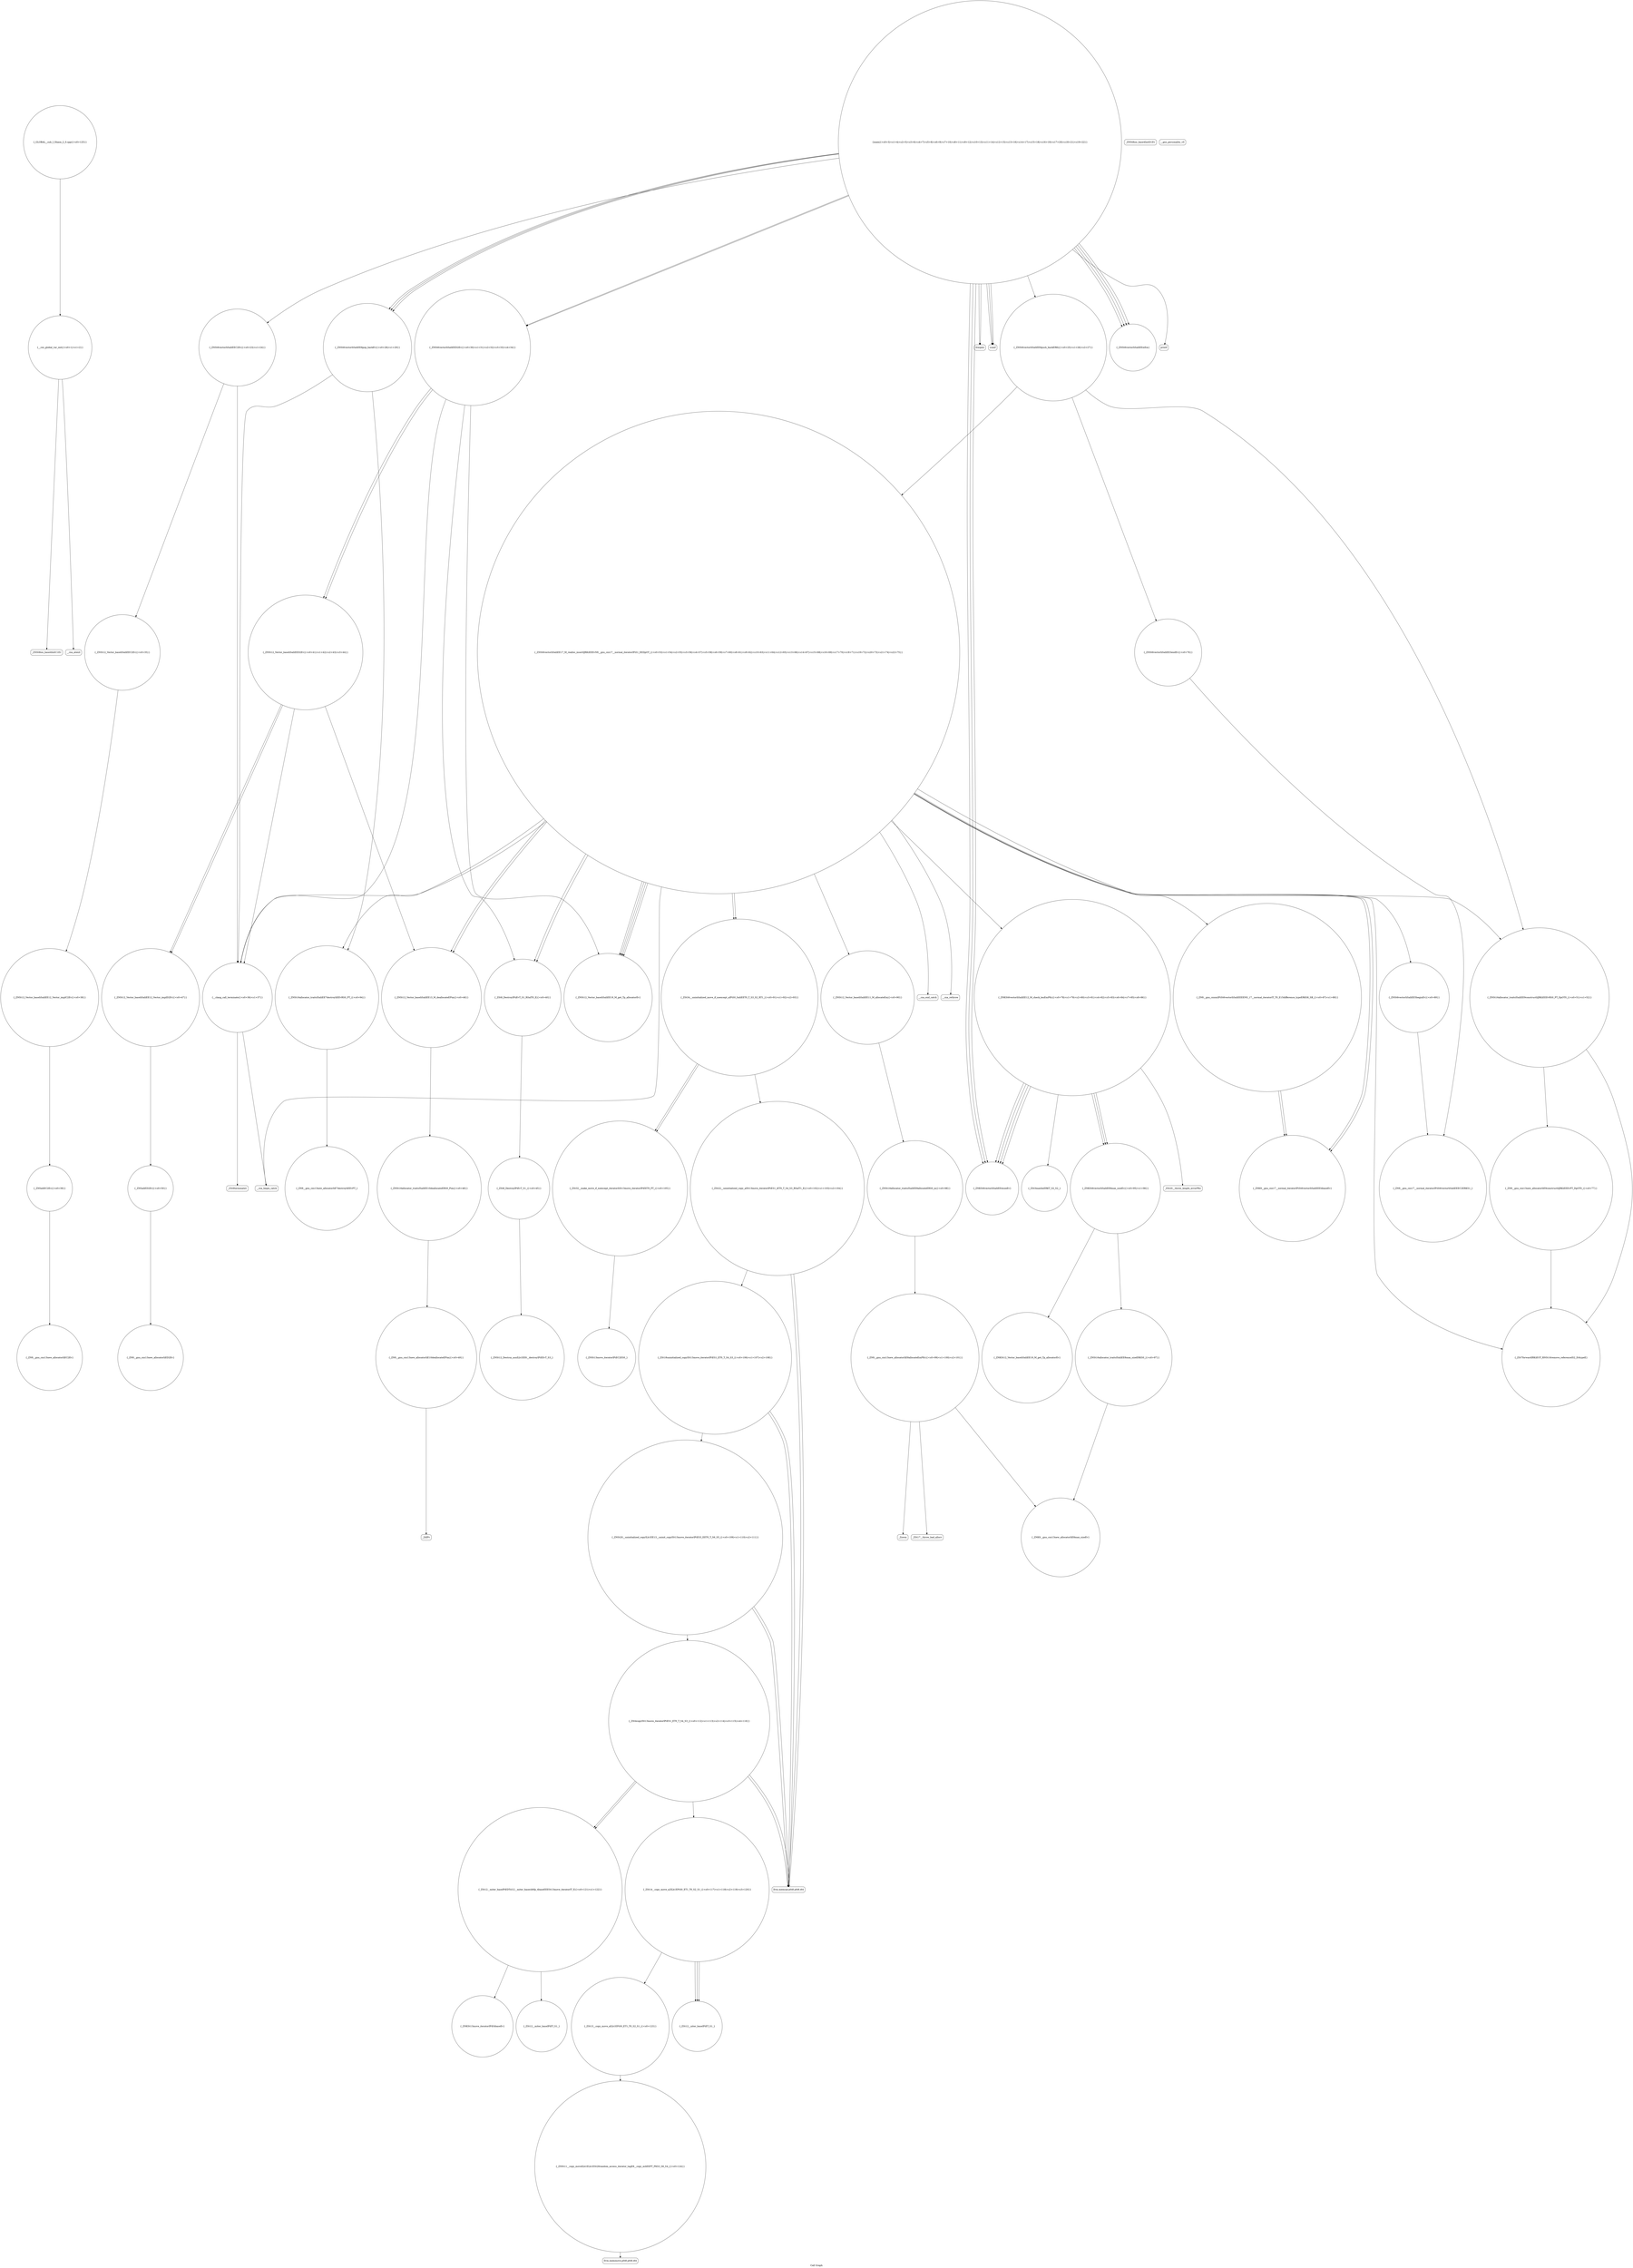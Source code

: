 digraph "Call Graph" {
	label="Call Graph";

	Node0x55c9d2cf77c0 [shape=record,shape=circle,label="{__cxx_global_var_init|{<s0>1|<s1>2}}"];
	Node0x55c9d2cf77c0:s0 -> Node0x55c9d2cf7840[color=black];
	Node0x55c9d2cf77c0:s1 -> Node0x55c9d2cf7940[color=black];
	Node0x55c9d2cf8e40 [shape=record,shape=circle,label="{_ZNSt16allocator_traitsISaIiEE7destroyIiEEvRS0_PT_|{<s0>94}}"];
	Node0x55c9d2cf8e40:s0 -> Node0x55c9d2cface0[color=black];
	Node0x55c9d2cf7b40 [shape=record,shape=circle,label="{_ZNSt6vectorIiSaIiEEC2Ev|{<s0>23|<s1>24}}"];
	Node0x55c9d2cf7b40:s0 -> Node0x55c9d2cf7f40[color=black];
	Node0x55c9d2cf7b40:s1 -> Node0x55c9d2cf7fc0[color=black];
	Node0x55c9d2cfa1e0 [shape=record,shape=circle,label="{_ZNKSt12_Vector_baseIiSaIiEE19_M_get_Tp_allocatorEv}"];
	Node0x55c9d2cf7ec0 [shape=record,shape=circle,label="{_ZNSt6vectorIiSaIiEED2Ev|{<s0>30|<s1>31|<s2>32|<s3>33|<s4>34}}"];
	Node0x55c9d2cf7ec0:s0 -> Node0x55c9d2cf8340[color=black];
	Node0x55c9d2cf7ec0:s1 -> Node0x55c9d2cf82c0[color=black];
	Node0x55c9d2cf7ec0:s2 -> Node0x55c9d2cf83c0[color=black];
	Node0x55c9d2cf7ec0:s3 -> Node0x55c9d2cf83c0[color=black];
	Node0x55c9d2cf7ec0:s4 -> Node0x55c9d2cf7fc0[color=black];
	Node0x55c9d2cfa560 [shape=record,shape=circle,label="{_ZSt22__uninitialized_copy_aISt13move_iteratorIPiES1_iET0_T_S4_S3_RSaIT1_E|{<s0>102|<s1>103|<s2>104}}"];
	Node0x55c9d2cfa560:s0 -> Node0x55c9d2cfa6e0[color=black];
	Node0x55c9d2cfa560:s1 -> Node0x55c9d2cfa6e0[color=black];
	Node0x55c9d2cfa560:s2 -> Node0x55c9d2cfa660[color=black];
	Node0x55c9d2cf8240 [shape=record,shape=circle,label="{_ZN9__gnu_cxx13new_allocatorIiEC2Ev}"];
	Node0x55c9d2cfa8e0 [shape=record,shape=circle,label="{_ZSt12__miter_baseIPiEDTcl12__miter_basecldtfp_4baseEEESt13move_iteratorIT_E|{<s0>121|<s1>122}}"];
	Node0x55c9d2cfa8e0:s0 -> Node0x55c9d2cfabe0[color=black];
	Node0x55c9d2cfa8e0:s1 -> Node0x55c9d2cfab60[color=black];
	Node0x55c9d2cf85c0 [shape=record,shape=circle,label="{_ZNSt12_Vector_baseIiSaIiEE12_Vector_implD2Ev|{<s0>47}}"];
	Node0x55c9d2cf85c0:s0 -> Node0x55c9d2cf87c0[color=black];
	Node0x55c9d2cfac60 [shape=record,shape=circle,label="{_ZNSt13move_iteratorIPiEC2ES0_}"];
	Node0x55c9d2cf8940 [shape=record,shape=circle,label="{_ZNSt6vectorIiSaIiEE17_M_realloc_insertIJRKiEEEvN9__gnu_cxx17__normal_iteratorIPiS1_EEDpOT_|{<s0>53|<s1>54|<s2>55|<s3>56|<s4>57|<s5>58|<s6>59|<s7>60|<s8>61|<s9>62|<s10>63|<s11>64|<s12>65|<s13>66|<s14>67|<s15>68|<s16>69|<s17>70|<s18>71|<s19>72|<s20>73|<s21>74|<s22>75}}"];
	Node0x55c9d2cf8940:s0 -> Node0x55c9d2cf8b40[color=black];
	Node0x55c9d2cf8940:s1 -> Node0x55c9d2cf8c40[color=black];
	Node0x55c9d2cf8940:s2 -> Node0x55c9d2cf8bc0[color=black];
	Node0x55c9d2cf8940:s3 -> Node0x55c9d2cf8cc0[color=black];
	Node0x55c9d2cf8940:s4 -> Node0x55c9d2cf8ac0[color=black];
	Node0x55c9d2cf8940:s5 -> Node0x55c9d2cf88c0[color=black];
	Node0x55c9d2cf8940:s6 -> Node0x55c9d2cf8dc0[color=black];
	Node0x55c9d2cf8940:s7 -> Node0x55c9d2cf8340[color=black];
	Node0x55c9d2cf8940:s8 -> Node0x55c9d2cf8d40[color=black];
	Node0x55c9d2cf8940:s9 -> Node0x55c9d2cf8dc0[color=black];
	Node0x55c9d2cf8940:s10 -> Node0x55c9d2cf8340[color=black];
	Node0x55c9d2cf8940:s11 -> Node0x55c9d2cf8d40[color=black];
	Node0x55c9d2cf8940:s12 -> Node0x55c9d2cf8040[color=black];
	Node0x55c9d2cf8940:s13 -> Node0x55c9d2cf8e40[color=black];
	Node0x55c9d2cf8940:s14 -> Node0x55c9d2cf8f40[color=black];
	Node0x55c9d2cf8940:s15 -> Node0x55c9d2cf8340[color=black];
	Node0x55c9d2cf8940:s16 -> Node0x55c9d2cf82c0[color=black];
	Node0x55c9d2cf8940:s17 -> Node0x55c9d2cf8540[color=black];
	Node0x55c9d2cf8940:s18 -> Node0x55c9d2cf8ec0[color=black];
	Node0x55c9d2cf8940:s19 -> Node0x55c9d2cf8340[color=black];
	Node0x55c9d2cf8940:s20 -> Node0x55c9d2cf82c0[color=black];
	Node0x55c9d2cf8940:s21 -> Node0x55c9d2cf8540[color=black];
	Node0x55c9d2cf8940:s22 -> Node0x55c9d2cf7fc0[color=black];
	Node0x55c9d2cf8cc0 [shape=record,shape=circle,label="{_ZNSt12_Vector_baseIiSaIiEE11_M_allocateEm|{<s0>90}}"];
	Node0x55c9d2cf8cc0:s0 -> Node0x55c9d2cfa360[color=black];
	Node0x55c9d2cf79c0 [shape=record,shape=circle,label="{main|{<s0>3|<s1>4|<s2>5|<s3>6|<s4>7|<s5>8|<s6>9|<s7>10|<s8>11|<s9>12|<s10>13|<s11>14|<s12>15|<s13>16|<s14>17|<s15>18|<s16>19|<s17>20|<s18>21|<s19>22}}"];
	Node0x55c9d2cf79c0:s0 -> Node0x55c9d2cf7a40[color=black];
	Node0x55c9d2cf79c0:s1 -> Node0x55c9d2cf7a40[color=black];
	Node0x55c9d2cf79c0:s2 -> Node0x55c9d2cf7ac0[color=black];
	Node0x55c9d2cf79c0:s3 -> Node0x55c9d2cf7ac0[color=black];
	Node0x55c9d2cf79c0:s4 -> Node0x55c9d2cf7ac0[color=black];
	Node0x55c9d2cf79c0:s5 -> Node0x55c9d2cf7b40[color=black];
	Node0x55c9d2cf79c0:s6 -> Node0x55c9d2cf7bc0[color=black];
	Node0x55c9d2cf79c0:s7 -> Node0x55c9d2cf7cc0[color=black];
	Node0x55c9d2cf79c0:s8 -> Node0x55c9d2cf7cc0[color=black];
	Node0x55c9d2cf79c0:s9 -> Node0x55c9d2cf7d40[color=black];
	Node0x55c9d2cf79c0:s10 -> Node0x55c9d2cf7d40[color=black];
	Node0x55c9d2cf79c0:s11 -> Node0x55c9d2cf7d40[color=black];
	Node0x55c9d2cf79c0:s12 -> Node0x55c9d2cf7d40[color=black];
	Node0x55c9d2cf79c0:s13 -> Node0x55c9d2cf7dc0[color=black];
	Node0x55c9d2cf79c0:s14 -> Node0x55c9d2cf7dc0[color=black];
	Node0x55c9d2cf79c0:s15 -> Node0x55c9d2cf7dc0[color=black];
	Node0x55c9d2cf79c0:s16 -> Node0x55c9d2cf7ec0[color=black];
	Node0x55c9d2cf79c0:s17 -> Node0x55c9d2cf7cc0[color=black];
	Node0x55c9d2cf79c0:s18 -> Node0x55c9d2cf7e40[color=black];
	Node0x55c9d2cf79c0:s19 -> Node0x55c9d2cf7ec0[color=black];
	Node0x55c9d2cfa060 [shape=record,shape=Mrecord,label="{_ZSt20__throw_length_errorPKc}"];
	Node0x55c9d2cf7d40 [shape=record,shape=circle,label="{_ZNSt6vectorIiSaIiEEixEm}"];
	Node0x55c9d2cfa3e0 [shape=record,shape=circle,label="{_ZN9__gnu_cxx13new_allocatorIiE8allocateEmPKv|{<s0>99|<s1>100|<s2>101}}"];
	Node0x55c9d2cfa3e0:s0 -> Node0x55c9d2cfa260[color=black];
	Node0x55c9d2cfa3e0:s1 -> Node0x55c9d2cfa460[color=black];
	Node0x55c9d2cfa3e0:s2 -> Node0x55c9d2cfa4e0[color=black];
	Node0x55c9d2cf80c0 [shape=record,shape=Mrecord,label="{_ZSt9terminatev}"];
	Node0x55c9d2cfa760 [shape=record,shape=circle,label="{_ZNSt20__uninitialized_copyILb1EE13__uninit_copyISt13move_iteratorIPiES3_EET0_T_S6_S5_|{<s0>109|<s1>110|<s2>111}}"];
	Node0x55c9d2cfa760:s0 -> Node0x55c9d2cfa6e0[color=black];
	Node0x55c9d2cfa760:s1 -> Node0x55c9d2cfa6e0[color=black];
	Node0x55c9d2cfa760:s2 -> Node0x55c9d2cfa7e0[color=black];
	Node0x55c9d2cf8440 [shape=record,shape=circle,label="{_ZSt8_DestroyIPiEvT_S1_|{<s0>45}}"];
	Node0x55c9d2cf8440:s0 -> Node0x55c9d2cf84c0[color=black];
	Node0x55c9d2cfaae0 [shape=record,shape=Mrecord,label="{llvm.memmove.p0i8.p0i8.i64}"];
	Node0x55c9d2cf87c0 [shape=record,shape=circle,label="{_ZNSaIiED2Ev|{<s0>50}}"];
	Node0x55c9d2cf87c0:s0 -> Node0x55c9d2cf8840[color=black];
	Node0x55c9d2cf8b40 [shape=record,shape=circle,label="{_ZNKSt6vectorIiSaIiEE12_M_check_lenEmPKc|{<s0>78|<s1>79|<s2>80|<s3>81|<s4>82|<s5>83|<s6>84|<s7>85|<s8>86}}"];
	Node0x55c9d2cf8b40:s0 -> Node0x55c9d2cf9fe0[color=black];
	Node0x55c9d2cf8b40:s1 -> Node0x55c9d2cf7cc0[color=black];
	Node0x55c9d2cf8b40:s2 -> Node0x55c9d2cfa060[color=black];
	Node0x55c9d2cf8b40:s3 -> Node0x55c9d2cf7cc0[color=black];
	Node0x55c9d2cf8b40:s4 -> Node0x55c9d2cf7cc0[color=black];
	Node0x55c9d2cf8b40:s5 -> Node0x55c9d2cfa0e0[color=black];
	Node0x55c9d2cf8b40:s6 -> Node0x55c9d2cf7cc0[color=black];
	Node0x55c9d2cf8b40:s7 -> Node0x55c9d2cf9fe0[color=black];
	Node0x55c9d2cf8b40:s8 -> Node0x55c9d2cf9fe0[color=black];
	Node0x55c9d2cf7840 [shape=record,shape=Mrecord,label="{_ZNSt8ios_base4InitC1Ev}"];
	Node0x55c9d2cf8ec0 [shape=record,shape=Mrecord,label="{__cxa_rethrow}"];
	Node0x55c9d2cf7bc0 [shape=record,shape=circle,label="{_ZNSt6vectorIiSaIiEE9push_backERKi|{<s0>25|<s1>26|<s2>27}}"];
	Node0x55c9d2cf7bc0:s0 -> Node0x55c9d2cf88c0[color=black];
	Node0x55c9d2cf7bc0:s1 -> Node0x55c9d2cf89c0[color=black];
	Node0x55c9d2cf7bc0:s2 -> Node0x55c9d2cf8940[color=black];
	Node0x55c9d2cfa260 [shape=record,shape=circle,label="{_ZNK9__gnu_cxx13new_allocatorIiE8max_sizeEv}"];
	Node0x55c9d2cf7f40 [shape=record,shape=circle,label="{_ZNSt12_Vector_baseIiSaIiEEC2Ev|{<s0>35}}"];
	Node0x55c9d2cf7f40:s0 -> Node0x55c9d2cf8140[color=black];
	Node0x55c9d2cfa5e0 [shape=record,shape=circle,label="{_ZSt32__make_move_if_noexcept_iteratorIiSt13move_iteratorIPiEET0_PT_|{<s0>105}}"];
	Node0x55c9d2cfa5e0:s0 -> Node0x55c9d2cfac60[color=black];
	Node0x55c9d2cf82c0 [shape=record,shape=circle,label="{_ZSt8_DestroyIPiiEvT_S1_RSaIT0_E|{<s0>40}}"];
	Node0x55c9d2cf82c0:s0 -> Node0x55c9d2cf8440[color=black];
	Node0x55c9d2cfa960 [shape=record,shape=circle,label="{_ZSt13__copy_move_aILb1EPiS0_ET1_T0_S2_S1_|{<s0>123}}"];
	Node0x55c9d2cfa960:s0 -> Node0x55c9d2cfaa60[color=black];
	Node0x55c9d2cf8640 [shape=record,shape=circle,label="{_ZNSt16allocator_traitsISaIiEE10deallocateERS0_Pim|{<s0>48}}"];
	Node0x55c9d2cf8640:s0 -> Node0x55c9d2cf86c0[color=black];
	Node0x55c9d2cface0 [shape=record,shape=circle,label="{_ZN9__gnu_cxx13new_allocatorIiE7destroyIiEEvPT_}"];
	Node0x55c9d2cf89c0 [shape=record,shape=circle,label="{_ZNSt6vectorIiSaIiEE3endEv|{<s0>76}}"];
	Node0x55c9d2cf89c0:s0 -> Node0x55c9d2cfa2e0[color=black];
	Node0x55c9d2cf8d40 [shape=record,shape=circle,label="{_ZSt34__uninitialized_move_if_noexcept_aIPiS0_SaIiEET0_T_S3_S2_RT1_|{<s0>91|<s1>92|<s2>93}}"];
	Node0x55c9d2cf8d40:s0 -> Node0x55c9d2cfa5e0[color=black];
	Node0x55c9d2cf8d40:s1 -> Node0x55c9d2cfa5e0[color=black];
	Node0x55c9d2cf8d40:s2 -> Node0x55c9d2cfa560[color=black];
	Node0x55c9d2cf7a40 [shape=record,shape=Mrecord,label="{freopen}"];
	Node0x55c9d2cfa0e0 [shape=record,shape=circle,label="{_ZSt3maxImERKT_S2_S2_}"];
	Node0x55c9d2cf7dc0 [shape=record,shape=circle,label="{_ZNSt6vectorIiSaIiEE8pop_backEv|{<s0>28|<s1>29}}"];
	Node0x55c9d2cf7dc0:s0 -> Node0x55c9d2cf8e40[color=black];
	Node0x55c9d2cf7dc0:s1 -> Node0x55c9d2cf7fc0[color=black];
	Node0x55c9d2cfa460 [shape=record,shape=Mrecord,label="{_ZSt17__throw_bad_allocv}"];
	Node0x55c9d2cf8140 [shape=record,shape=circle,label="{_ZNSt12_Vector_baseIiSaIiEE12_Vector_implC2Ev|{<s0>38}}"];
	Node0x55c9d2cf8140:s0 -> Node0x55c9d2cf81c0[color=black];
	Node0x55c9d2cfa7e0 [shape=record,shape=circle,label="{_ZSt4copyISt13move_iteratorIPiES1_ET0_T_S4_S3_|{<s0>112|<s1>113|<s2>114|<s3>115|<s4>116}}"];
	Node0x55c9d2cfa7e0:s0 -> Node0x55c9d2cfa6e0[color=black];
	Node0x55c9d2cfa7e0:s1 -> Node0x55c9d2cfa8e0[color=black];
	Node0x55c9d2cfa7e0:s2 -> Node0x55c9d2cfa6e0[color=black];
	Node0x55c9d2cfa7e0:s3 -> Node0x55c9d2cfa8e0[color=black];
	Node0x55c9d2cfa7e0:s4 -> Node0x55c9d2cfa860[color=black];
	Node0x55c9d2cf84c0 [shape=record,shape=circle,label="{_ZNSt12_Destroy_auxILb1EE9__destroyIPiEEvT_S3_}"];
	Node0x55c9d2cfab60 [shape=record,shape=circle,label="{_ZSt12__miter_baseIPiET_S1_}"];
	Node0x55c9d2cf8840 [shape=record,shape=circle,label="{_ZN9__gnu_cxx13new_allocatorIiED2Ev}"];
	Node0x55c9d2cf8bc0 [shape=record,shape=circle,label="{_ZN9__gnu_cxxmiIPiSt6vectorIiSaIiEEEENS_17__normal_iteratorIT_T0_E15difference_typeERKS8_SB_|{<s0>87|<s1>88}}"];
	Node0x55c9d2cf8bc0:s0 -> Node0x55c9d2cf8dc0[color=black];
	Node0x55c9d2cf8bc0:s1 -> Node0x55c9d2cf8dc0[color=black];
	Node0x55c9d2cf78c0 [shape=record,shape=Mrecord,label="{_ZNSt8ios_base4InitD1Ev}"];
	Node0x55c9d2cf8f40 [shape=record,shape=Mrecord,label="{__cxa_end_catch}"];
	Node0x55c9d2cf7c40 [shape=record,shape=Mrecord,label="{__gxx_personality_v0}"];
	Node0x55c9d2cfa2e0 [shape=record,shape=circle,label="{_ZN9__gnu_cxx17__normal_iteratorIPiSt6vectorIiSaIiEEEC2ERKS1_}"];
	Node0x55c9d2cf7fc0 [shape=record,shape=circle,label="{__clang_call_terminate|{<s0>36|<s1>37}}"];
	Node0x55c9d2cf7fc0:s0 -> Node0x55c9d2cf8040[color=black];
	Node0x55c9d2cf7fc0:s1 -> Node0x55c9d2cf80c0[color=black];
	Node0x55c9d2cfa660 [shape=record,shape=circle,label="{_ZSt18uninitialized_copyISt13move_iteratorIPiES1_ET0_T_S4_S3_|{<s0>106|<s1>107|<s2>108}}"];
	Node0x55c9d2cfa660:s0 -> Node0x55c9d2cfa6e0[color=black];
	Node0x55c9d2cfa660:s1 -> Node0x55c9d2cfa6e0[color=black];
	Node0x55c9d2cfa660:s2 -> Node0x55c9d2cfa760[color=black];
	Node0x55c9d2cf8340 [shape=record,shape=circle,label="{_ZNSt12_Vector_baseIiSaIiEE19_M_get_Tp_allocatorEv}"];
	Node0x55c9d2cfa9e0 [shape=record,shape=circle,label="{_ZSt12__niter_baseIPiET_S1_}"];
	Node0x55c9d2cf86c0 [shape=record,shape=circle,label="{_ZN9__gnu_cxx13new_allocatorIiE10deallocateEPim|{<s0>49}}"];
	Node0x55c9d2cf86c0:s0 -> Node0x55c9d2cf8740[color=black];
	Node0x55c9d2cfad60 [shape=record,shape=circle,label="{_GLOBAL__sub_I_Shaon_2_0.cpp|{<s0>125}}"];
	Node0x55c9d2cfad60:s0 -> Node0x55c9d2cf77c0[color=black];
	Node0x55c9d2cf8a40 [shape=record,shape=circle,label="{_ZN9__gnu_cxx13new_allocatorIiE9constructIiJRKiEEEvPT_DpOT0_|{<s0>77}}"];
	Node0x55c9d2cf8a40:s0 -> Node0x55c9d2cf8ac0[color=black];
	Node0x55c9d2cf8dc0 [shape=record,shape=circle,label="{_ZNK9__gnu_cxx17__normal_iteratorIPiSt6vectorIiSaIiEEE4baseEv}"];
	Node0x55c9d2cf7ac0 [shape=record,shape=Mrecord,label="{scanf}"];
	Node0x55c9d2cfa160 [shape=record,shape=circle,label="{_ZNSt16allocator_traitsISaIiEE8max_sizeERKS0_|{<s0>97}}"];
	Node0x55c9d2cfa160:s0 -> Node0x55c9d2cfa260[color=black];
	Node0x55c9d2cf7e40 [shape=record,shape=Mrecord,label="{printf}"];
	Node0x55c9d2cfa4e0 [shape=record,shape=Mrecord,label="{_Znwm}"];
	Node0x55c9d2cf81c0 [shape=record,shape=circle,label="{_ZNSaIiEC2Ev|{<s0>39}}"];
	Node0x55c9d2cf81c0:s0 -> Node0x55c9d2cf8240[color=black];
	Node0x55c9d2cfa860 [shape=record,shape=circle,label="{_ZSt14__copy_move_a2ILb1EPiS0_ET1_T0_S2_S1_|{<s0>117|<s1>118|<s2>119|<s3>120}}"];
	Node0x55c9d2cfa860:s0 -> Node0x55c9d2cfa9e0[color=black];
	Node0x55c9d2cfa860:s1 -> Node0x55c9d2cfa9e0[color=black];
	Node0x55c9d2cfa860:s2 -> Node0x55c9d2cfa9e0[color=black];
	Node0x55c9d2cfa860:s3 -> Node0x55c9d2cfa960[color=black];
	Node0x55c9d2cf8540 [shape=record,shape=circle,label="{_ZNSt12_Vector_baseIiSaIiEE13_M_deallocateEPim|{<s0>46}}"];
	Node0x55c9d2cf8540:s0 -> Node0x55c9d2cf8640[color=black];
	Node0x55c9d2cfabe0 [shape=record,shape=circle,label="{_ZNKSt13move_iteratorIPiE4baseEv}"];
	Node0x55c9d2cf88c0 [shape=record,shape=circle,label="{_ZNSt16allocator_traitsISaIiEE9constructIiJRKiEEEvRS0_PT_DpOT0_|{<s0>51|<s1>52}}"];
	Node0x55c9d2cf88c0:s0 -> Node0x55c9d2cf8ac0[color=black];
	Node0x55c9d2cf88c0:s1 -> Node0x55c9d2cf8a40[color=black];
	Node0x55c9d2cf8c40 [shape=record,shape=circle,label="{_ZNSt6vectorIiSaIiEE5beginEv|{<s0>89}}"];
	Node0x55c9d2cf8c40:s0 -> Node0x55c9d2cfa2e0[color=black];
	Node0x55c9d2cf7940 [shape=record,shape=Mrecord,label="{__cxa_atexit}"];
	Node0x55c9d2cf9fe0 [shape=record,shape=circle,label="{_ZNKSt6vectorIiSaIiEE8max_sizeEv|{<s0>95|<s1>96}}"];
	Node0x55c9d2cf9fe0:s0 -> Node0x55c9d2cfa1e0[color=black];
	Node0x55c9d2cf9fe0:s1 -> Node0x55c9d2cfa160[color=black];
	Node0x55c9d2cf7cc0 [shape=record,shape=circle,label="{_ZNKSt6vectorIiSaIiEE4sizeEv}"];
	Node0x55c9d2cfa360 [shape=record,shape=circle,label="{_ZNSt16allocator_traitsISaIiEE8allocateERS0_m|{<s0>98}}"];
	Node0x55c9d2cfa360:s0 -> Node0x55c9d2cfa3e0[color=black];
	Node0x55c9d2cf8040 [shape=record,shape=Mrecord,label="{__cxa_begin_catch}"];
	Node0x55c9d2cfa6e0 [shape=record,shape=Mrecord,label="{llvm.memcpy.p0i8.p0i8.i64}"];
	Node0x55c9d2cf83c0 [shape=record,shape=circle,label="{_ZNSt12_Vector_baseIiSaIiEED2Ev|{<s0>41|<s1>42|<s2>43|<s3>44}}"];
	Node0x55c9d2cf83c0:s0 -> Node0x55c9d2cf8540[color=black];
	Node0x55c9d2cf83c0:s1 -> Node0x55c9d2cf85c0[color=black];
	Node0x55c9d2cf83c0:s2 -> Node0x55c9d2cf85c0[color=black];
	Node0x55c9d2cf83c0:s3 -> Node0x55c9d2cf7fc0[color=black];
	Node0x55c9d2cfaa60 [shape=record,shape=circle,label="{_ZNSt11__copy_moveILb1ELb1ESt26random_access_iterator_tagE8__copy_mIiEEPT_PKS3_S6_S4_|{<s0>124}}"];
	Node0x55c9d2cfaa60:s0 -> Node0x55c9d2cfaae0[color=black];
	Node0x55c9d2cf8740 [shape=record,shape=Mrecord,label="{_ZdlPv}"];
	Node0x55c9d2cf8ac0 [shape=record,shape=circle,label="{_ZSt7forwardIRKiEOT_RNSt16remove_referenceIS2_E4typeE}"];
}
